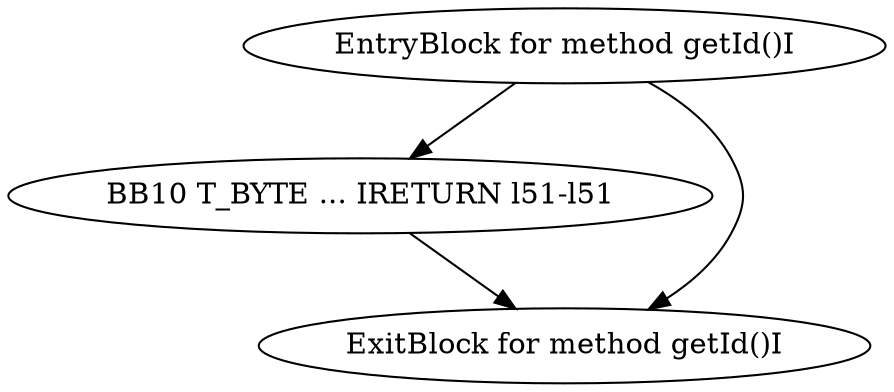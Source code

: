digraph G {
  1 [ label="BB10 T_BYTE ... IRETURN l51-l51" ];
  2 [ label="EntryBlock for method getId()I" ];
  3 [ label="ExitBlock for method getId()I" ];
  2 -> 3 [ label="" ];
  2 -> 1 [ label="" ];
  1 -> 3 [ label="" ];
}
